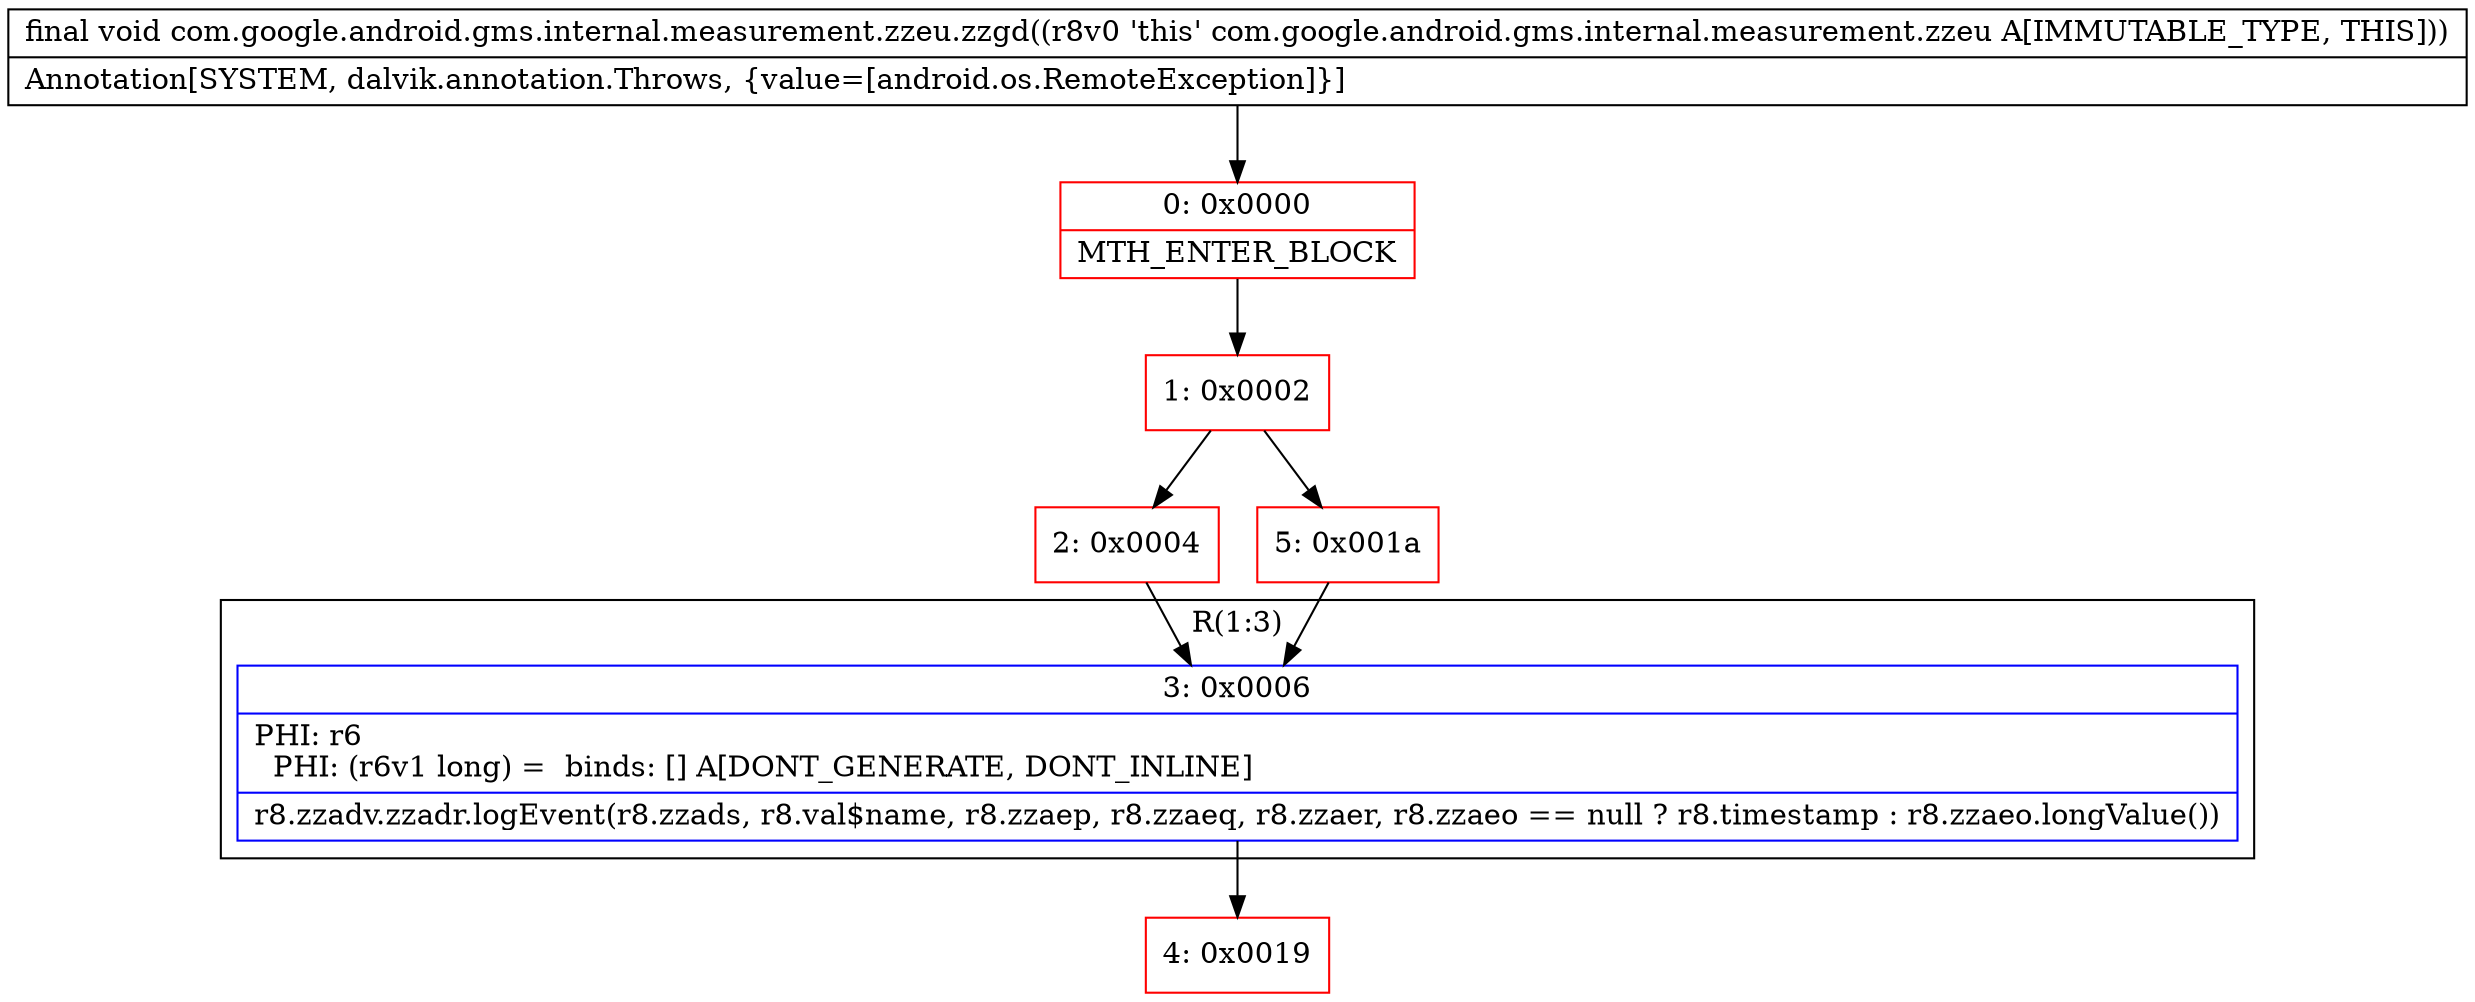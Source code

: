 digraph "CFG forcom.google.android.gms.internal.measurement.zzeu.zzgd()V" {
subgraph cluster_Region_401756984 {
label = "R(1:3)";
node [shape=record,color=blue];
Node_3 [shape=record,label="{3\:\ 0x0006|PHI: r6 \l  PHI: (r6v1 long) =  binds: [] A[DONT_GENERATE, DONT_INLINE]\l|r8.zzadv.zzadr.logEvent(r8.zzads, r8.val$name, r8.zzaep, r8.zzaeq, r8.zzaer, r8.zzaeo == null ? r8.timestamp : r8.zzaeo.longValue())\l}"];
}
Node_0 [shape=record,color=red,label="{0\:\ 0x0000|MTH_ENTER_BLOCK\l}"];
Node_1 [shape=record,color=red,label="{1\:\ 0x0002}"];
Node_2 [shape=record,color=red,label="{2\:\ 0x0004}"];
Node_4 [shape=record,color=red,label="{4\:\ 0x0019}"];
Node_5 [shape=record,color=red,label="{5\:\ 0x001a}"];
MethodNode[shape=record,label="{final void com.google.android.gms.internal.measurement.zzeu.zzgd((r8v0 'this' com.google.android.gms.internal.measurement.zzeu A[IMMUTABLE_TYPE, THIS]))  | Annotation[SYSTEM, dalvik.annotation.Throws, \{value=[android.os.RemoteException]\}]\l}"];
MethodNode -> Node_0;
Node_3 -> Node_4;
Node_0 -> Node_1;
Node_1 -> Node_2;
Node_1 -> Node_5;
Node_2 -> Node_3;
Node_5 -> Node_3;
}

